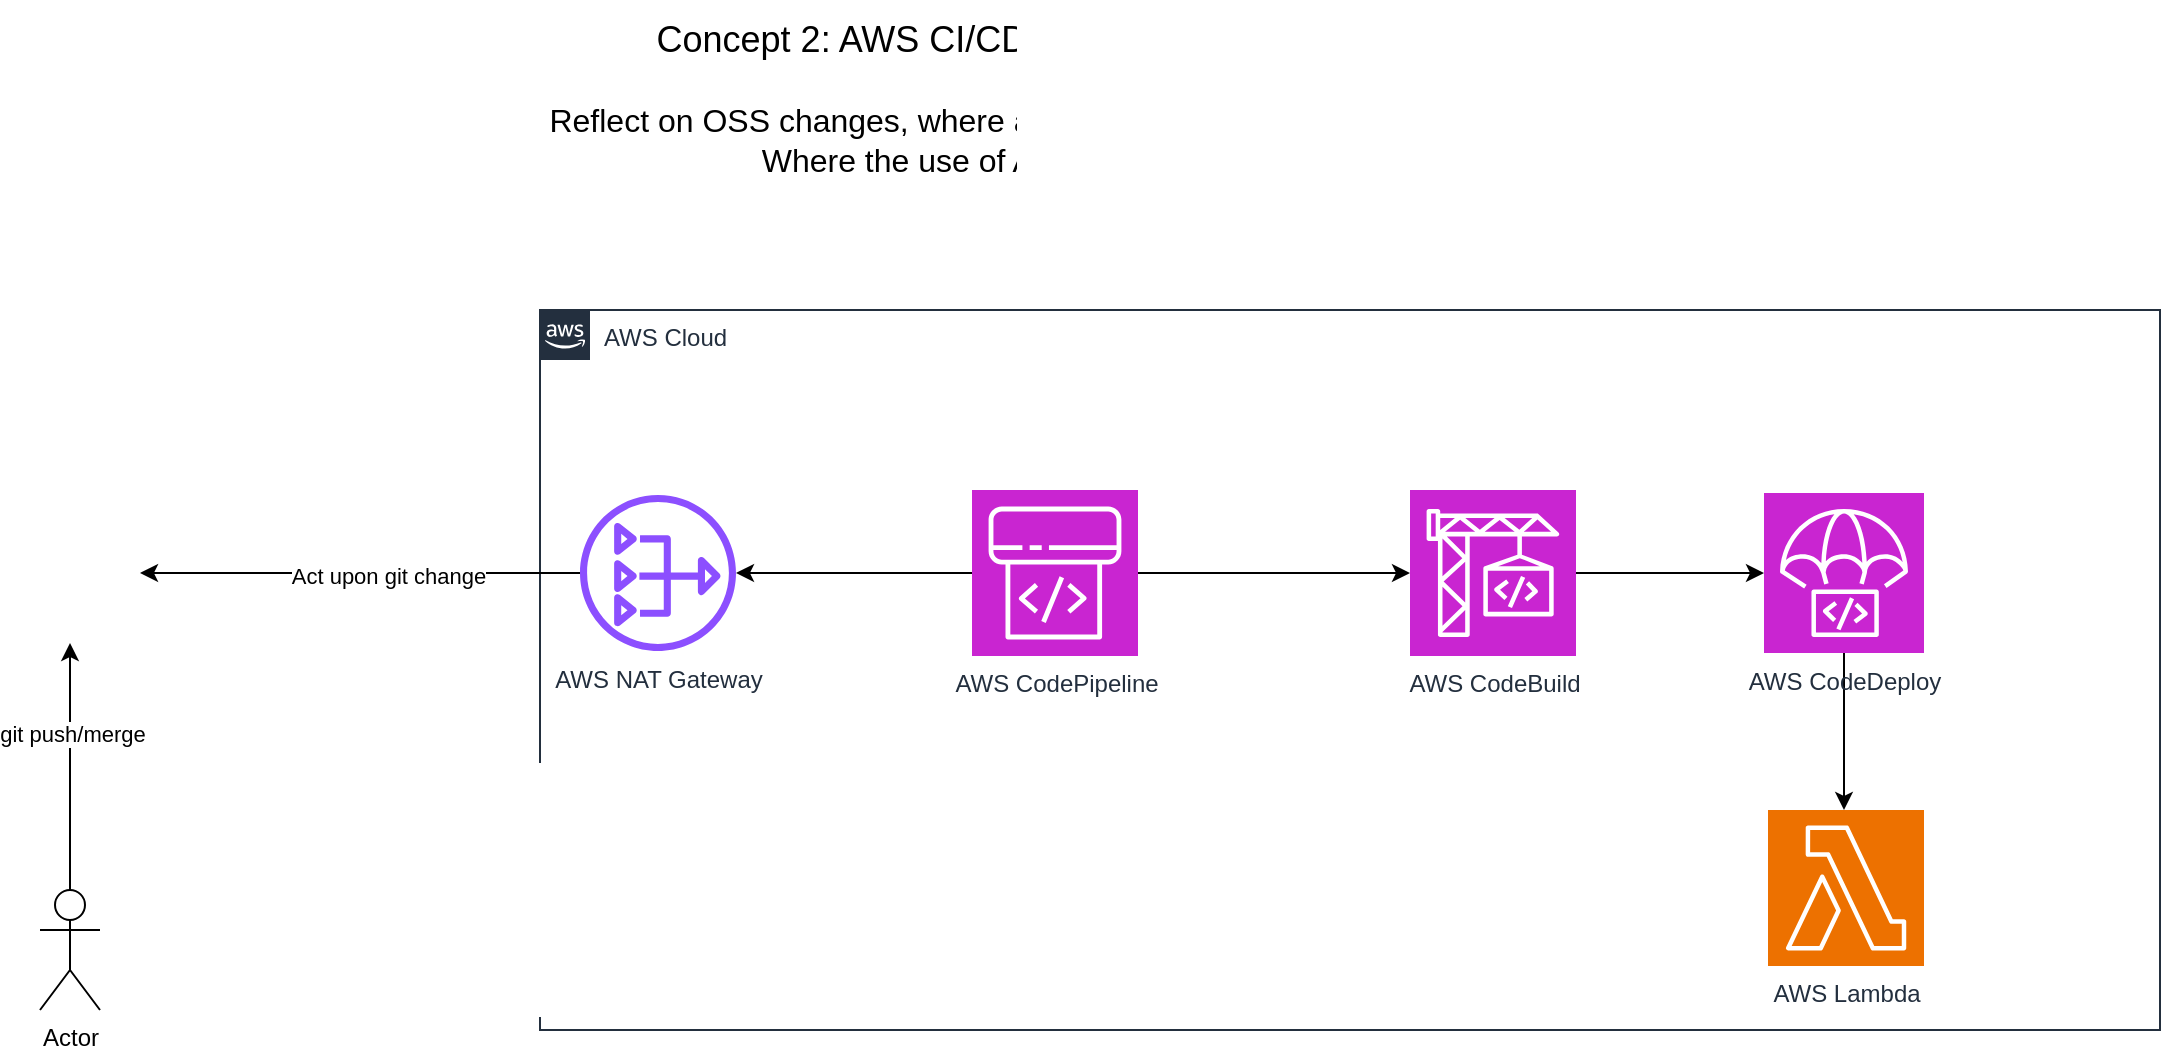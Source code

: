 <mxfile version="24.2.1" type="github">
  <diagram name="Page-1" id="X_xu9yqvRvAoMvWeWLDH">
    <mxGraphModel dx="896" dy="435" grid="1" gridSize="10" guides="1" tooltips="1" connect="1" arrows="1" fold="1" page="1" pageScale="1" pageWidth="827" pageHeight="1169" math="0" shadow="0">
      <root>
        <mxCell id="0" />
        <mxCell id="1" parent="0" />
        <mxCell id="EGz7ehtEaYW6THcZkwWd-3" value="&lt;font style=&quot;font-size: 18px;&quot;&gt;Concept 2: AWS CI/CD sourced from GitHub&lt;/font&gt;" style="text;html=1;align=center;verticalAlign=middle;resizable=0;points=[];autosize=1;strokeColor=none;fillColor=none;" parent="1" vertex="1">
          <mxGeometry x="366" y="35" width="380" height="40" as="geometry" />
        </mxCell>
        <mxCell id="PId3YlP804T0nUE9bXyA-1" value="AWS Cloud" style="points=[[0,0],[0.25,0],[0.5,0],[0.75,0],[1,0],[1,0.25],[1,0.5],[1,0.75],[1,1],[0.75,1],[0.5,1],[0.25,1],[0,1],[0,0.75],[0,0.5],[0,0.25]];outlineConnect=0;gradientColor=none;html=1;whiteSpace=wrap;fontSize=12;fontStyle=0;container=1;pointerEvents=0;collapsible=0;recursiveResize=0;shape=mxgraph.aws4.group;grIcon=mxgraph.aws4.group_aws_cloud_alt;strokeColor=#232F3E;fillColor=none;verticalAlign=top;align=left;spacingLeft=30;fontColor=#232F3E;dashed=0;" vertex="1" parent="1">
          <mxGeometry x="320" y="190" width="810" height="360" as="geometry" />
        </mxCell>
        <mxCell id="PId3YlP804T0nUE9bXyA-19" style="edgeStyle=orthogonalEdgeStyle;rounded=0;orthogonalLoop=1;jettySize=auto;html=1;" edge="1" parent="PId3YlP804T0nUE9bXyA-1" source="PId3YlP804T0nUE9bXyA-7" target="PId3YlP804T0nUE9bXyA-17">
          <mxGeometry relative="1" as="geometry" />
        </mxCell>
        <mxCell id="PId3YlP804T0nUE9bXyA-7" value="AWS CodePipeline" style="sketch=0;points=[[0,0,0],[0.25,0,0],[0.5,0,0],[0.75,0,0],[1,0,0],[0,1,0],[0.25,1,0],[0.5,1,0],[0.75,1,0],[1,1,0],[0,0.25,0],[0,0.5,0],[0,0.75,0],[1,0.25,0],[1,0.5,0],[1,0.75,0]];outlineConnect=0;fontColor=#232F3E;fillColor=#C925D1;strokeColor=#ffffff;dashed=0;verticalLabelPosition=bottom;verticalAlign=top;align=center;html=1;fontSize=12;fontStyle=0;aspect=fixed;shape=mxgraph.aws4.resourceIcon;resIcon=mxgraph.aws4.codepipeline;" vertex="1" parent="PId3YlP804T0nUE9bXyA-1">
          <mxGeometry x="216" y="90" width="83" height="83" as="geometry" />
        </mxCell>
        <mxCell id="PId3YlP804T0nUE9bXyA-16" style="edgeStyle=orthogonalEdgeStyle;rounded=0;orthogonalLoop=1;jettySize=auto;html=1;" edge="1" parent="PId3YlP804T0nUE9bXyA-1" source="PId3YlP804T0nUE9bXyA-8">
          <mxGeometry relative="1" as="geometry">
            <mxPoint x="652" y="250" as="targetPoint" />
          </mxGeometry>
        </mxCell>
        <mxCell id="PId3YlP804T0nUE9bXyA-8" value="AWS CodeDeploy" style="sketch=0;points=[[0,0,0],[0.25,0,0],[0.5,0,0],[0.75,0,0],[1,0,0],[0,1,0],[0.25,1,0],[0.5,1,0],[0.75,1,0],[1,1,0],[0,0.25,0],[0,0.5,0],[0,0.75,0],[1,0.25,0],[1,0.5,0],[1,0.75,0]];outlineConnect=0;fontColor=#232F3E;fillColor=#C925D1;strokeColor=#ffffff;dashed=0;verticalLabelPosition=bottom;verticalAlign=top;align=center;html=1;fontSize=12;fontStyle=0;aspect=fixed;shape=mxgraph.aws4.resourceIcon;resIcon=mxgraph.aws4.codedeploy;" vertex="1" parent="PId3YlP804T0nUE9bXyA-1">
          <mxGeometry x="612" y="91.5" width="80" height="80" as="geometry" />
        </mxCell>
        <mxCell id="PId3YlP804T0nUE9bXyA-9" style="edgeStyle=orthogonalEdgeStyle;rounded=0;orthogonalLoop=1;jettySize=auto;html=1;" edge="1" parent="PId3YlP804T0nUE9bXyA-1" source="PId3YlP804T0nUE9bXyA-10" target="PId3YlP804T0nUE9bXyA-8">
          <mxGeometry relative="1" as="geometry" />
        </mxCell>
        <mxCell id="PId3YlP804T0nUE9bXyA-10" value="AWS CodeBuild" style="sketch=0;points=[[0,0,0],[0.25,0,0],[0.5,0,0],[0.75,0,0],[1,0,0],[0,1,0],[0.25,1,0],[0.5,1,0],[0.75,1,0],[1,1,0],[0,0.25,0],[0,0.5,0],[0,0.75,0],[1,0.25,0],[1,0.5,0],[1,0.75,0]];outlineConnect=0;fontColor=#232F3E;fillColor=#C925D1;strokeColor=#ffffff;dashed=0;verticalLabelPosition=bottom;verticalAlign=top;align=center;html=1;fontSize=12;fontStyle=0;aspect=fixed;shape=mxgraph.aws4.resourceIcon;resIcon=mxgraph.aws4.codebuild;" vertex="1" parent="PId3YlP804T0nUE9bXyA-1">
          <mxGeometry x="435" y="90" width="83" height="83" as="geometry" />
        </mxCell>
        <mxCell id="PId3YlP804T0nUE9bXyA-11" style="edgeStyle=orthogonalEdgeStyle;rounded=0;orthogonalLoop=1;jettySize=auto;html=1;entryX=0;entryY=0.5;entryDx=0;entryDy=0;entryPerimeter=0;" edge="1" parent="PId3YlP804T0nUE9bXyA-1" source="PId3YlP804T0nUE9bXyA-7" target="PId3YlP804T0nUE9bXyA-10">
          <mxGeometry relative="1" as="geometry" />
        </mxCell>
        <mxCell id="PId3YlP804T0nUE9bXyA-17" value="AWS NAT Gateway" style="sketch=0;outlineConnect=0;fontColor=#232F3E;gradientColor=none;fillColor=#8C4FFF;strokeColor=none;dashed=0;verticalLabelPosition=bottom;verticalAlign=top;align=center;html=1;fontSize=12;fontStyle=0;aspect=fixed;pointerEvents=1;shape=mxgraph.aws4.nat_gateway;" vertex="1" parent="PId3YlP804T0nUE9bXyA-1">
          <mxGeometry x="20" y="92.5" width="78" height="78" as="geometry" />
        </mxCell>
        <mxCell id="PId3YlP804T0nUE9bXyA-24" value="AWS Lambda" style="sketch=0;points=[[0,0,0],[0.25,0,0],[0.5,0,0],[0.75,0,0],[1,0,0],[0,1,0],[0.25,1,0],[0.5,1,0],[0.75,1,0],[1,1,0],[0,0.25,0],[0,0.5,0],[0,0.75,0],[1,0.25,0],[1,0.5,0],[1,0.75,0]];outlineConnect=0;fontColor=#232F3E;fillColor=#ED7100;strokeColor=#ffffff;dashed=0;verticalLabelPosition=bottom;verticalAlign=top;align=center;html=1;fontSize=12;fontStyle=0;aspect=fixed;shape=mxgraph.aws4.resourceIcon;resIcon=mxgraph.aws4.lambda;" vertex="1" parent="PId3YlP804T0nUE9bXyA-1">
          <mxGeometry x="614" y="250" width="78" height="78" as="geometry" />
        </mxCell>
        <mxCell id="PId3YlP804T0nUE9bXyA-2" value="" style="shape=image;html=1;verticalAlign=top;verticalLabelPosition=bottom;labelBackgroundColor=#ffffff;imageAspect=0;aspect=fixed;image=https://cdn4.iconfinder.com/data/icons/ionicons/512/icon-social-github-128.png" vertex="1" parent="1">
          <mxGeometry x="50" y="286.5" width="70" height="70" as="geometry" />
        </mxCell>
        <mxCell id="PId3YlP804T0nUE9bXyA-3" value="&lt;font style=&quot;font-size: 16px;&quot;&gt;Reflect on OSS changes, where application is built from GtiHub source&lt;br&gt;Where the use of AWS is a requirement.&amp;nbsp;&lt;br&gt;&lt;/font&gt;" style="text;html=1;align=center;verticalAlign=middle;resizable=0;points=[];autosize=1;strokeColor=none;fillColor=none;" vertex="1" parent="1">
          <mxGeometry x="310" y="80" width="530" height="50" as="geometry" />
        </mxCell>
        <mxCell id="PId3YlP804T0nUE9bXyA-5" style="edgeStyle=orthogonalEdgeStyle;rounded=0;orthogonalLoop=1;jettySize=auto;html=1;" edge="1" parent="1" source="PId3YlP804T0nUE9bXyA-4" target="PId3YlP804T0nUE9bXyA-2">
          <mxGeometry relative="1" as="geometry" />
        </mxCell>
        <mxCell id="PId3YlP804T0nUE9bXyA-6" value="git push/merge" style="edgeLabel;html=1;align=center;verticalAlign=middle;resizable=0;points=[];" vertex="1" connectable="0" parent="PId3YlP804T0nUE9bXyA-5">
          <mxGeometry x="0.265" y="-1" relative="1" as="geometry">
            <mxPoint as="offset" />
          </mxGeometry>
        </mxCell>
        <mxCell id="PId3YlP804T0nUE9bXyA-4" value="Actor" style="shape=umlActor;verticalLabelPosition=bottom;verticalAlign=top;html=1;outlineConnect=0;" vertex="1" parent="1">
          <mxGeometry x="70" y="480" width="30" height="60" as="geometry" />
        </mxCell>
        <mxCell id="PId3YlP804T0nUE9bXyA-20" style="edgeStyle=orthogonalEdgeStyle;rounded=0;orthogonalLoop=1;jettySize=auto;html=1;" edge="1" parent="1" source="PId3YlP804T0nUE9bXyA-17" target="PId3YlP804T0nUE9bXyA-2">
          <mxGeometry relative="1" as="geometry" />
        </mxCell>
        <mxCell id="PId3YlP804T0nUE9bXyA-22" value="Act upon git change" style="edgeLabel;html=1;align=center;verticalAlign=middle;resizable=0;points=[];" vertex="1" connectable="0" parent="PId3YlP804T0nUE9bXyA-20">
          <mxGeometry x="-0.123" y="1" relative="1" as="geometry">
            <mxPoint as="offset" />
          </mxGeometry>
        </mxCell>
      </root>
    </mxGraphModel>
  </diagram>
</mxfile>
